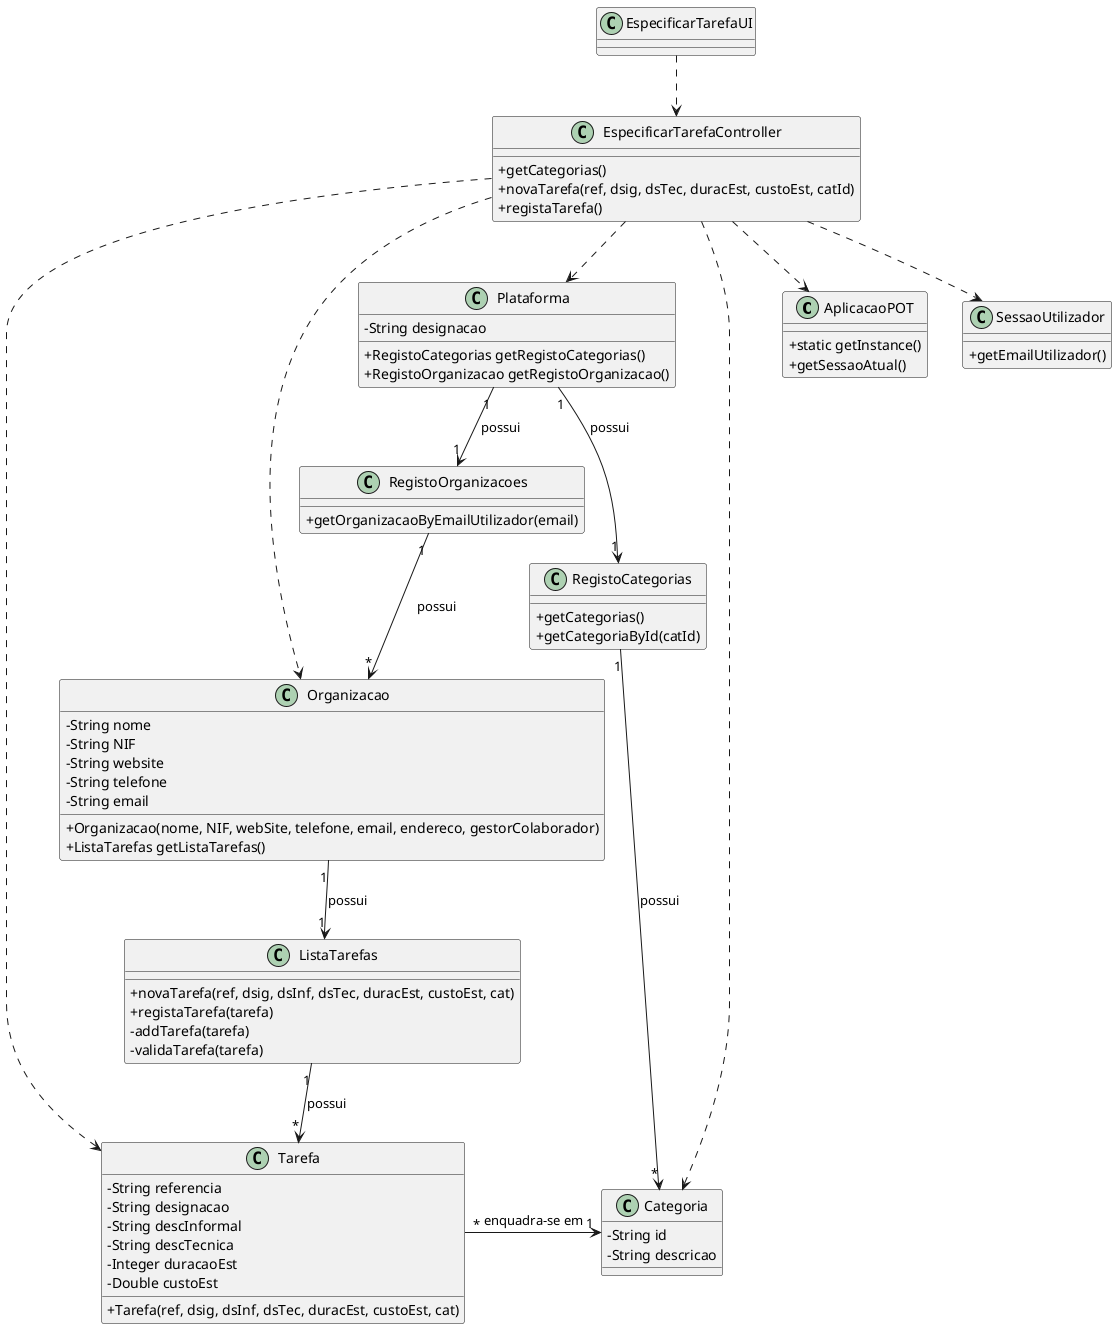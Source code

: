 @startuml
skinparam classAttributeIconSize 0

class AplicacaoPOT
{
  +static getInstance()
  +getSessaoAtual()
}

class SessaoUtilizador
{
  +getEmailUtilizador()
}

class Tarefa {
  -String referencia
  -String designacao
  -String descInformal
  -String descTecnica
  -Integer duracaoEst
  -Double custoEst
  +Tarefa(ref, dsig, dsInf, dsTec, duracEst, custoEst, cat)
}

class Categoria {
  -String id
  -String descricao
}

class Organizacao {
  -String nome
  -String NIF
  -String website
  -String telefone
  -String email
  +Organizacao(nome, NIF, webSite, telefone, email, endereco, gestorColaborador)
  +ListaTarefas getListaTarefas()
}

class ListaTarefas {
  +novaTarefa(ref, dsig, dsInf, dsTec, duracEst, custoEst, cat)
  +registaTarefa(tarefa)
  -addTarefa(tarefa)
  -validaTarefa(tarefa)
}

class Plataforma {
  -String designacao
  +RegistoCategorias getRegistoCategorias()
  +RegistoOrganizacao getRegistoOrganizacao()
}

class RegistoCategorias {
  +getCategorias()
  +getCategoriaById(catId)
}

class RegistoOrganizacoes {
  +getOrganizacaoByEmailUtilizador(email)
}

class EspecificarTarefaController {
  +getCategorias()
  +novaTarefa(ref, dsig, dsTec, duracEst, custoEst, catId)
  +registaTarefa()
}

class EspecificarTarefaUI {

}

EspecificarTarefaUI ..> EspecificarTarefaController
EspecificarTarefaController ..> Plataforma
EspecificarTarefaController ..> Categoria
EspecificarTarefaController ..> Tarefa
EspecificarTarefaController ..> Organizacao
EspecificarTarefaController ..> AplicacaoPOT
EspecificarTarefaController ..> SessaoUtilizador
Tarefa "*" -> "1" Categoria : enquadra-se em
Plataforma "1" --> "1" RegistoCategorias : possui
Plataforma "1" --> "1" RegistoOrganizacoes : possui

RegistoCategorias "1" --> "*" Categoria : possui
RegistoOrganizacoes "1" --> "*" Organizacao : possui
Organizacao "1" --> "1" ListaTarefas : possui
ListaTarefas "1" --> "*" Tarefa : possui


@enduml
